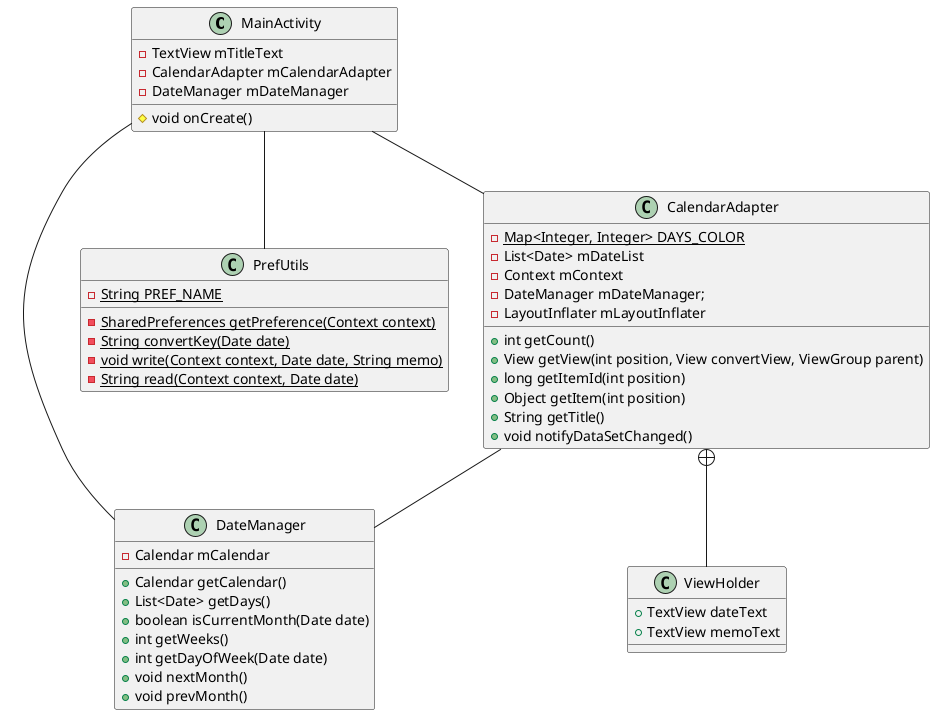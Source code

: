 @startuml
class MainActivity{
- TextView mTitleText
- CalendarAdapter mCalendarAdapter
- DateManager mDateManager

# void onCreate()
}


class DateManager{
-Calendar mCalendar

+ Calendar getCalendar()
+ List<Date> getDays()
+ boolean isCurrentMonth(Date date)
+ int getWeeks()
+ int getDayOfWeek(Date date)
+ void nextMonth()
+ void prevMonth()
}


class PrefUtils{
- {static} String PREF_NAME

- {static} SharedPreferences getPreference(Context context)
- {static} String convertKey(Date date)
- {static} void write(Context context, Date date, String memo)
- {static} String read(Context context, Date date)
}


class CalendarAdapter{
- {static} Map<Integer, Integer> DAYS_COLOR
- List<Date> mDateList
- Context mContext
- DateManager mDateManager;
- LayoutInflater mLayoutInflater

+ int getCount()
+ View getView(int position, View convertView, ViewGroup parent)
+ long getItemId(int position)
+ Object getItem(int position)
+ String getTitle()
+ void notifyDataSetChanged()
}


class ViewHolder{
+ TextView dateText
+ TextView memoText
}

CalendarAdapter +-- ViewHolder

'MainActivity o-- DateManager
'MainActivity o-- CalendarAdapter
'MainActivity o-- PrefUtils
'CalendarAdapter *-- DateManager

'MainActivity <-- DateManager
'MainActivity <-- CalendarAdapter
'MainActivity <-- PrefUtils
'CalendarAdapter *-- DateManager

MainActivity -- DateManager
MainActivity -- CalendarAdapter
MainActivity -- PrefUtils
CalendarAdapter -- DateManager
@enduml